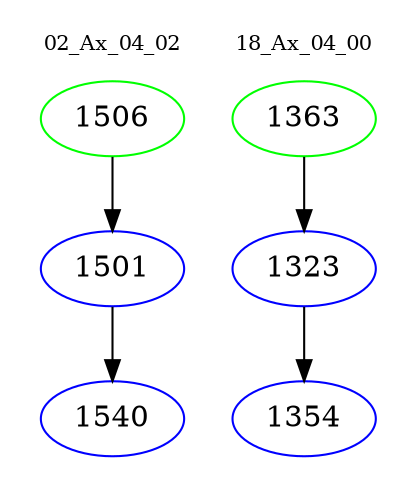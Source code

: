 digraph{
subgraph cluster_0 {
color = white
label = "02_Ax_04_02";
fontsize=10;
T0_1506 [label="1506", color="green"]
T0_1506 -> T0_1501 [color="black"]
T0_1501 [label="1501", color="blue"]
T0_1501 -> T0_1540 [color="black"]
T0_1540 [label="1540", color="blue"]
}
subgraph cluster_1 {
color = white
label = "18_Ax_04_00";
fontsize=10;
T1_1363 [label="1363", color="green"]
T1_1363 -> T1_1323 [color="black"]
T1_1323 [label="1323", color="blue"]
T1_1323 -> T1_1354 [color="black"]
T1_1354 [label="1354", color="blue"]
}
}
